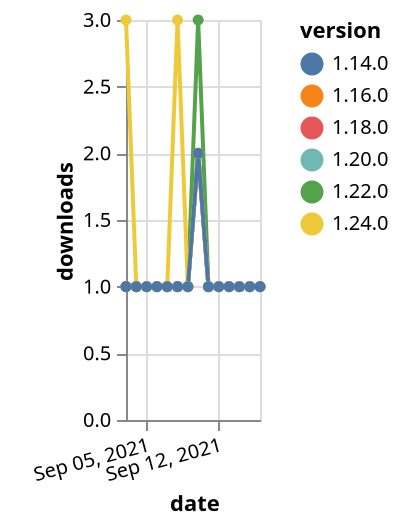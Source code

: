 {"$schema": "https://vega.github.io/schema/vega-lite/v5.json", "description": "A simple bar chart with embedded data.", "data": {"values": [{"date": "2021-09-03", "total": 178, "delta": 1, "version": "1.18.0"}, {"date": "2021-09-04", "total": 179, "delta": 1, "version": "1.18.0"}, {"date": "2021-09-05", "total": 180, "delta": 1, "version": "1.18.0"}, {"date": "2021-09-06", "total": 181, "delta": 1, "version": "1.18.0"}, {"date": "2021-09-07", "total": 182, "delta": 1, "version": "1.18.0"}, {"date": "2021-09-08", "total": 183, "delta": 1, "version": "1.18.0"}, {"date": "2021-09-09", "total": 184, "delta": 1, "version": "1.18.0"}, {"date": "2021-09-10", "total": 186, "delta": 2, "version": "1.18.0"}, {"date": "2021-09-11", "total": 187, "delta": 1, "version": "1.18.0"}, {"date": "2021-09-12", "total": 188, "delta": 1, "version": "1.18.0"}, {"date": "2021-09-13", "total": 189, "delta": 1, "version": "1.18.0"}, {"date": "2021-09-14", "total": 190, "delta": 1, "version": "1.18.0"}, {"date": "2021-09-15", "total": 191, "delta": 1, "version": "1.18.0"}, {"date": "2021-09-16", "total": 192, "delta": 1, "version": "1.18.0"}, {"date": "2021-09-03", "total": 174, "delta": 1, "version": "1.22.0"}, {"date": "2021-09-04", "total": 175, "delta": 1, "version": "1.22.0"}, {"date": "2021-09-05", "total": 176, "delta": 1, "version": "1.22.0"}, {"date": "2021-09-06", "total": 177, "delta": 1, "version": "1.22.0"}, {"date": "2021-09-07", "total": 178, "delta": 1, "version": "1.22.0"}, {"date": "2021-09-08", "total": 179, "delta": 1, "version": "1.22.0"}, {"date": "2021-09-09", "total": 180, "delta": 1, "version": "1.22.0"}, {"date": "2021-09-10", "total": 183, "delta": 3, "version": "1.22.0"}, {"date": "2021-09-11", "total": 184, "delta": 1, "version": "1.22.0"}, {"date": "2021-09-12", "total": 185, "delta": 1, "version": "1.22.0"}, {"date": "2021-09-13", "total": 186, "delta": 1, "version": "1.22.0"}, {"date": "2021-09-14", "total": 187, "delta": 1, "version": "1.22.0"}, {"date": "2021-09-15", "total": 188, "delta": 1, "version": "1.22.0"}, {"date": "2021-09-16", "total": 189, "delta": 1, "version": "1.22.0"}, {"date": "2021-09-03", "total": 150, "delta": 1, "version": "1.20.0"}, {"date": "2021-09-04", "total": 151, "delta": 1, "version": "1.20.0"}, {"date": "2021-09-05", "total": 152, "delta": 1, "version": "1.20.0"}, {"date": "2021-09-06", "total": 153, "delta": 1, "version": "1.20.0"}, {"date": "2021-09-07", "total": 154, "delta": 1, "version": "1.20.0"}, {"date": "2021-09-08", "total": 155, "delta": 1, "version": "1.20.0"}, {"date": "2021-09-09", "total": 156, "delta": 1, "version": "1.20.0"}, {"date": "2021-09-10", "total": 158, "delta": 2, "version": "1.20.0"}, {"date": "2021-09-11", "total": 159, "delta": 1, "version": "1.20.0"}, {"date": "2021-09-12", "total": 160, "delta": 1, "version": "1.20.0"}, {"date": "2021-09-13", "total": 161, "delta": 1, "version": "1.20.0"}, {"date": "2021-09-14", "total": 162, "delta": 1, "version": "1.20.0"}, {"date": "2021-09-15", "total": 163, "delta": 1, "version": "1.20.0"}, {"date": "2021-09-16", "total": 164, "delta": 1, "version": "1.20.0"}, {"date": "2021-09-03", "total": 189, "delta": 1, "version": "1.16.0"}, {"date": "2021-09-04", "total": 190, "delta": 1, "version": "1.16.0"}, {"date": "2021-09-05", "total": 191, "delta": 1, "version": "1.16.0"}, {"date": "2021-09-06", "total": 192, "delta": 1, "version": "1.16.0"}, {"date": "2021-09-07", "total": 193, "delta": 1, "version": "1.16.0"}, {"date": "2021-09-08", "total": 194, "delta": 1, "version": "1.16.0"}, {"date": "2021-09-09", "total": 195, "delta": 1, "version": "1.16.0"}, {"date": "2021-09-10", "total": 197, "delta": 2, "version": "1.16.0"}, {"date": "2021-09-11", "total": 198, "delta": 1, "version": "1.16.0"}, {"date": "2021-09-12", "total": 199, "delta": 1, "version": "1.16.0"}, {"date": "2021-09-13", "total": 200, "delta": 1, "version": "1.16.0"}, {"date": "2021-09-14", "total": 201, "delta": 1, "version": "1.16.0"}, {"date": "2021-09-15", "total": 202, "delta": 1, "version": "1.16.0"}, {"date": "2021-09-16", "total": 203, "delta": 1, "version": "1.16.0"}, {"date": "2021-09-03", "total": 119, "delta": 3, "version": "1.24.0"}, {"date": "2021-09-04", "total": 120, "delta": 1, "version": "1.24.0"}, {"date": "2021-09-05", "total": 121, "delta": 1, "version": "1.24.0"}, {"date": "2021-09-06", "total": 122, "delta": 1, "version": "1.24.0"}, {"date": "2021-09-07", "total": 123, "delta": 1, "version": "1.24.0"}, {"date": "2021-09-08", "total": 126, "delta": 3, "version": "1.24.0"}, {"date": "2021-09-09", "total": 127, "delta": 1, "version": "1.24.0"}, {"date": "2021-09-10", "total": 129, "delta": 2, "version": "1.24.0"}, {"date": "2021-09-11", "total": 130, "delta": 1, "version": "1.24.0"}, {"date": "2021-09-12", "total": 131, "delta": 1, "version": "1.24.0"}, {"date": "2021-09-13", "total": 132, "delta": 1, "version": "1.24.0"}, {"date": "2021-09-14", "total": 133, "delta": 1, "version": "1.24.0"}, {"date": "2021-09-15", "total": 134, "delta": 1, "version": "1.24.0"}, {"date": "2021-09-16", "total": 135, "delta": 1, "version": "1.24.0"}, {"date": "2021-09-03", "total": 222, "delta": 1, "version": "1.14.0"}, {"date": "2021-09-04", "total": 223, "delta": 1, "version": "1.14.0"}, {"date": "2021-09-05", "total": 224, "delta": 1, "version": "1.14.0"}, {"date": "2021-09-06", "total": 225, "delta": 1, "version": "1.14.0"}, {"date": "2021-09-07", "total": 226, "delta": 1, "version": "1.14.0"}, {"date": "2021-09-08", "total": 227, "delta": 1, "version": "1.14.0"}, {"date": "2021-09-09", "total": 228, "delta": 1, "version": "1.14.0"}, {"date": "2021-09-10", "total": 230, "delta": 2, "version": "1.14.0"}, {"date": "2021-09-11", "total": 231, "delta": 1, "version": "1.14.0"}, {"date": "2021-09-12", "total": 232, "delta": 1, "version": "1.14.0"}, {"date": "2021-09-13", "total": 233, "delta": 1, "version": "1.14.0"}, {"date": "2021-09-14", "total": 234, "delta": 1, "version": "1.14.0"}, {"date": "2021-09-15", "total": 235, "delta": 1, "version": "1.14.0"}, {"date": "2021-09-16", "total": 236, "delta": 1, "version": "1.14.0"}]}, "width": "container", "mark": {"type": "line", "point": {"filled": true}}, "encoding": {"x": {"field": "date", "type": "temporal", "timeUnit": "yearmonthdate", "title": "date", "axis": {"labelAngle": -15}}, "y": {"field": "delta", "type": "quantitative", "title": "downloads"}, "color": {"field": "version", "type": "nominal"}, "tooltip": {"field": "delta"}}}